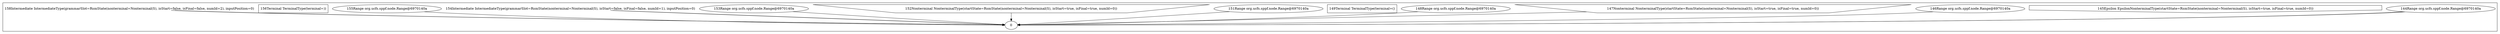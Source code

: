 digraph g {
labelloc="t"
label=""
subgraph cluster_0{
labelloc="t"
0_0 [label = "144Range org.ucfs.sppf.node.Range@6970140a", shape = ellipse]
0_1 [label = "145Epsilon EpsilonNonterminalType(startState=RsmState(nonterminal=Nonterminal(S), isStart=true, isFinal=true, numId=0))", shape = invhouse]
0_2 [label = "146Range org.ucfs.sppf.node.Range@6970140a", shape = ellipse]
0_3 [label = "147Nonterminal NonterminalType(startState=RsmState(nonterminal=Nonterminal(S), isStart=true, isFinal=true, numId=0))", shape = invtrapezium]
0_4 [label = "148Range org.ucfs.sppf.node.Range@6970140a", shape = ellipse]
0_5 [label = "149Terminal TerminalType(terminal=()", shape = rectangle]
0_6 [label = "151Range org.ucfs.sppf.node.Range@6970140a", shape = ellipse]
0_7 [label = "152Nonterminal NonterminalType(startState=RsmState(nonterminal=Nonterminal(S), isStart=true, isFinal=true, numId=0))", shape = invtrapezium]
0_8 [label = "153Range org.ucfs.sppf.node.Range@6970140a", shape = ellipse]
0_9 [label = "154Intermediate IntermediateType(grammarSlot=RsmState(nonterminal=Nonterminal(S), isStart=false, isFinal=false, numId=1), inputPosition=0)", shape = plain]
0_10 [label = "155Range org.ucfs.sppf.node.Range@6970140a", shape = ellipse]
0_11 [label = "156Terminal TerminalType(terminal=))", shape = rectangle]
0_12 [label = "158Intermediate IntermediateType(grammarSlot=RsmState(nonterminal=Nonterminal(S), isStart=false, isFinal=false, numId=2), inputPosition=0)", shape = plain]
0_0->0_1
0_0->0_12
0_2->0_3
0_3->0_0
0_4->0_5
0_6->0_7
0_7->0_0
0_8->0_9
0_9->0_4
0_9->0_6
0_10->0_11
0_12->0_8
0_12->0_10
}

}
